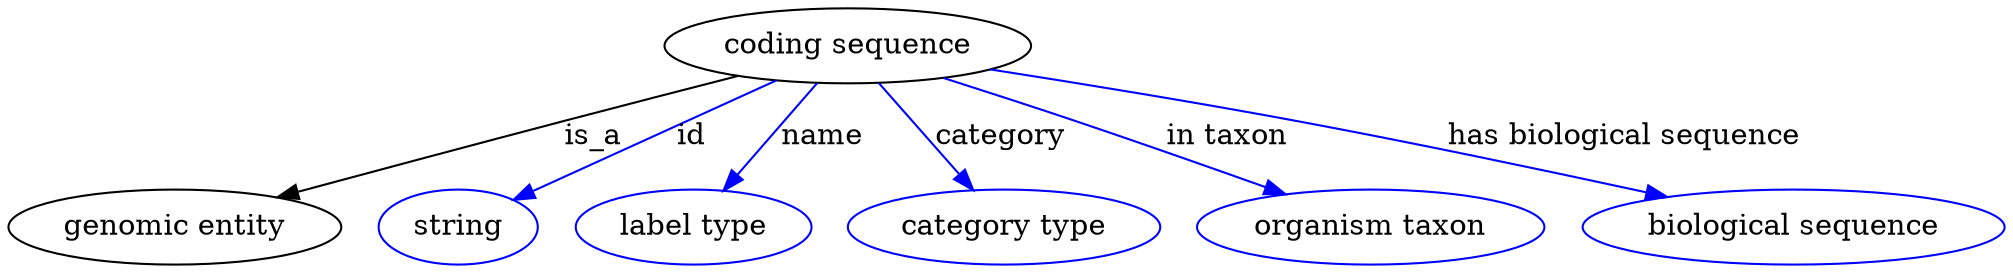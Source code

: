 digraph {
	graph [bb="0,0,778.29,123"];
	node [label="\N"];
	"coding sequence"	[height=0.5,
		label="coding sequence",
		pos="330.69,105",
		width=1.9318];
	"genomic entity"	[height=0.5,
		pos="63.694,18",
		width=1.7693];
	"coding sequence" -> "genomic entity"	[label=is_a,
		lp="229.69,61.5",
		pos="e,103.81,32.051 287.85,90.713 266.97,84.212 241.51,76.244 218.69,69 183.43,57.804 143.73,44.991 113.33,35.139"];
	id	[color=blue,
		height=0.5,
		label=string,
		pos="175.69,18",
		width=0.84854];
	"coding sequence" -> id	[color=blue,
		label=id,
		lp="268.19,61.5",
		pos="e,197.45,30.928 302.26,88.41 275.1,73.511 234.26,51.117 206.37,35.822",
		style=solid];
	name	[color=blue,
		height=0.5,
		label="label type",
		pos="269.69,18",
		width=1.2638];
	"coding sequence" -> name	[color=blue,
		label=name,
		lp="320.19,61.5",
		pos="e,281.51,35.469 318.64,87.207 309.73,74.786 297.45,57.673 287.42,43.697",
		style=solid];
	category	[color=blue,
		height=0.5,
		label="category type",
		pos="391.69,18",
		width=1.6249];
	"coding sequence" -> category	[color=blue,
		label=category,
		lp="389.19,61.5",
		pos="e,379.67,35.758 342.75,87.207 351.6,74.866 363.78,57.894 373.78,43.967",
		style=solid];
	"in taxon"	[color=blue,
		height=0.5,
		label="organism taxon",
		pos="533.69,18",
		width=1.8234];
	"coding sequence" -> "in taxon"	[color=blue,
		label="in taxon",
		lp="475.19,61.5",
		pos="e,500.22,33.487 366.74,89.494 382.15,83.248 400.33,75.826 416.69,69 441.29,58.74 468.69,47.046 490.79,37.548",
		style=solid];
	"has biological sequence"	[color=blue,
		height=0.5,
		label="biological sequence",
		pos="697.69,18",
		width=2.2387];
	"coding sequence" -> "has biological sequence"	[color=blue,
		label="has biological sequence",
		lp="626.69,61.5",
		pos="e,648.31,32.295 384.75,93.624 418.46,86.982 462.71,77.957 501.69,69 547.72,58.425 599.48,45.162 638.25,34.954",
		style=solid];
}
